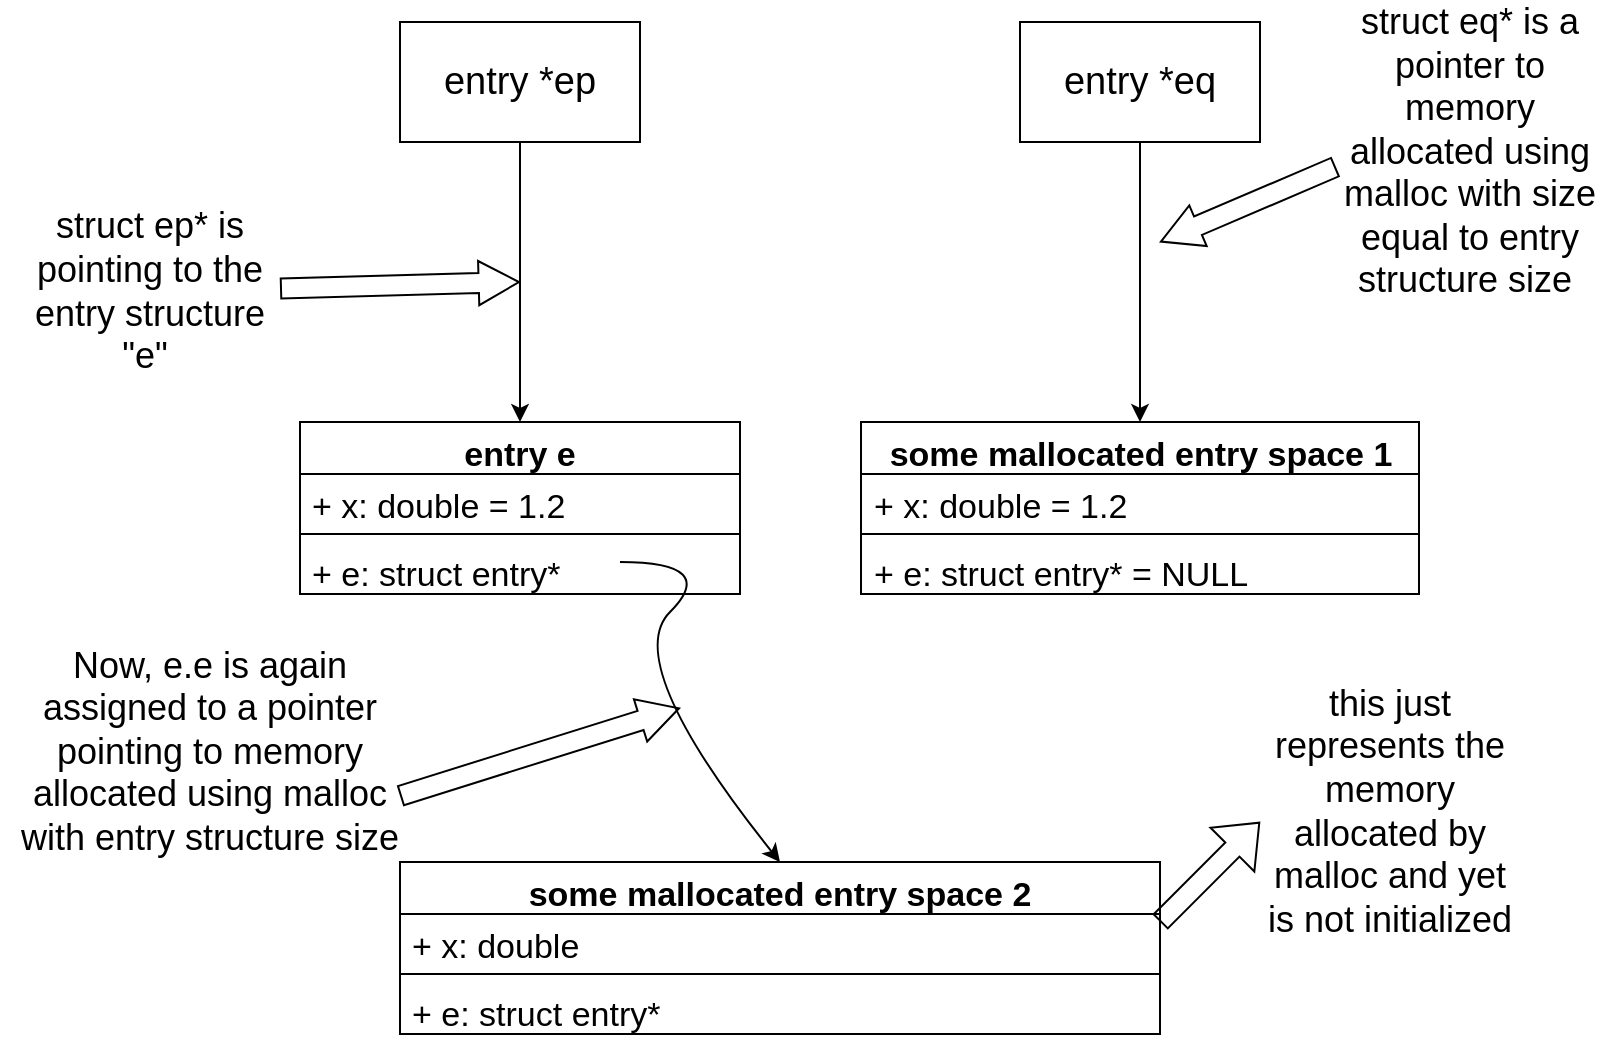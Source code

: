 <mxfile version="22.0.2" type="google">
  <diagram name="Page-1" id="WifKOvNkv_p-W62TRSkK">
    <mxGraphModel grid="1" page="1" gridSize="10" guides="1" tooltips="1" connect="1" arrows="1" fold="1" pageScale="1" pageWidth="850" pageHeight="1100" math="0" shadow="0">
      <root>
        <mxCell id="0" />
        <mxCell id="1" parent="0" />
        <mxCell id="bwssOUpmW-KYY_mmyqrW-41" value="some mallocated entry space 2&lt;br&gt;" style="swimlane;fontStyle=1;align=center;verticalAlign=top;childLayout=stackLayout;horizontal=1;startSize=26;horizontalStack=0;resizeParent=1;resizeParentMax=0;resizeLast=0;collapsible=1;marginBottom=0;whiteSpace=wrap;html=1;fontSize=17;" vertex="1" parent="1">
          <mxGeometry x="230" y="540" width="380" height="86" as="geometry" />
        </mxCell>
        <mxCell id="bwssOUpmW-KYY_mmyqrW-42" value="+ x: double&amp;nbsp;" style="text;strokeColor=none;fillColor=none;align=left;verticalAlign=top;spacingLeft=4;spacingRight=4;overflow=hidden;rotatable=0;points=[[0,0.5],[1,0.5]];portConstraint=eastwest;whiteSpace=wrap;html=1;fontSize=17;" vertex="1" parent="bwssOUpmW-KYY_mmyqrW-41">
          <mxGeometry y="26" width="380" height="26" as="geometry" />
        </mxCell>
        <mxCell id="bwssOUpmW-KYY_mmyqrW-43" value="" style="line;strokeWidth=1;fillColor=none;align=left;verticalAlign=middle;spacingTop=-1;spacingLeft=3;spacingRight=3;rotatable=0;labelPosition=right;points=[];portConstraint=eastwest;strokeColor=inherit;fontSize=17;" vertex="1" parent="bwssOUpmW-KYY_mmyqrW-41">
          <mxGeometry y="52" width="380" height="8" as="geometry" />
        </mxCell>
        <mxCell id="bwssOUpmW-KYY_mmyqrW-44" value="+ e: struct entry*&amp;nbsp;" style="text;strokeColor=none;fillColor=none;align=left;verticalAlign=top;spacingLeft=4;spacingRight=4;overflow=hidden;rotatable=0;points=[[0,0.5],[1,0.5]];portConstraint=eastwest;whiteSpace=wrap;html=1;fontSize=17;" vertex="1" parent="bwssOUpmW-KYY_mmyqrW-41">
          <mxGeometry y="60" width="380" height="26" as="geometry" />
        </mxCell>
        <mxCell id="bwssOUpmW-KYY_mmyqrW-46" value="struct ep* is pointing to the entry structure &quot;e&quot;&amp;nbsp;" style="text;html=1;strokeColor=none;fillColor=none;align=center;verticalAlign=middle;whiteSpace=wrap;rounded=0;fontSize=18;" vertex="1" parent="1">
          <mxGeometry x="40" y="200" width="130" height="110" as="geometry" />
        </mxCell>
        <mxCell id="bwssOUpmW-KYY_mmyqrW-47" value="" style="shape=flexArrow;endArrow=classic;html=1;rounded=0;endWidth=11.111;endSize=6.389;movable=1;resizable=1;rotatable=1;deletable=1;editable=1;locked=0;connectable=1;" edge="1" parent="1" source="bwssOUpmW-KYY_mmyqrW-46">
          <mxGeometry width="50" height="50" relative="1" as="geometry">
            <mxPoint x="160" y="260" as="sourcePoint" />
            <mxPoint x="290" y="250" as="targetPoint" />
          </mxGeometry>
        </mxCell>
        <mxCell id="bwssOUpmW-KYY_mmyqrW-49" value="struct eq* is a pointer to memory allocated using malloc with size equal to entry structure size&amp;nbsp;" style="text;html=1;strokeColor=none;fillColor=none;align=center;verticalAlign=middle;whiteSpace=wrap;rounded=0;fontSize=18;" vertex="1" parent="1">
          <mxGeometry x="700" y="130" width="130" height="110" as="geometry" />
        </mxCell>
        <mxCell id="bwssOUpmW-KYY_mmyqrW-50" value="" style="shape=flexArrow;endArrow=classic;html=1;rounded=0;endWidth=11.111;endSize=6.389;movable=1;resizable=1;rotatable=1;deletable=1;editable=1;locked=0;connectable=1;exitX=-0.016;exitY=0.567;exitDx=0;exitDy=0;exitPerimeter=0;" edge="1" parent="1" source="bwssOUpmW-KYY_mmyqrW-49">
          <mxGeometry width="50" height="50" relative="1" as="geometry">
            <mxPoint x="730" y="233" as="sourcePoint" />
            <mxPoint x="610" y="230" as="targetPoint" />
          </mxGeometry>
        </mxCell>
        <mxCell id="bwssOUpmW-KYY_mmyqrW-51" value="Now, e.e is again assigned to a pointer pointing to memory allocated using malloc with entry structure size" style="text;html=1;strokeColor=none;fillColor=none;align=center;verticalAlign=middle;whiteSpace=wrap;rounded=0;fontSize=18;" vertex="1" parent="1">
          <mxGeometry x="30" y="430" width="210" height="110" as="geometry" />
        </mxCell>
        <mxCell id="bwssOUpmW-KYY_mmyqrW-53" value="" style="shape=flexArrow;endArrow=classic;html=1;rounded=0;endWidth=11.111;endSize=6.389;movable=1;resizable=1;rotatable=1;deletable=1;editable=1;locked=0;connectable=1;exitX=-0.016;exitY=0.567;exitDx=0;exitDy=0;exitPerimeter=0;" edge="1" parent="1">
          <mxGeometry width="50" height="50" relative="1" as="geometry">
            <mxPoint x="230" y="507" as="sourcePoint" />
            <mxPoint x="370" y="463" as="targetPoint" />
          </mxGeometry>
        </mxCell>
        <mxCell id="bwssOUpmW-KYY_mmyqrW-55" value="" style="shape=flexArrow;endArrow=classic;html=1;rounded=0;" edge="1" parent="1">
          <mxGeometry width="50" height="50" relative="1" as="geometry">
            <mxPoint x="610" y="570" as="sourcePoint" />
            <mxPoint x="660" y="520" as="targetPoint" />
          </mxGeometry>
        </mxCell>
        <mxCell id="bwssOUpmW-KYY_mmyqrW-56" value="this just represents the memory allocated by malloc and yet is not initialized" style="text;html=1;strokeColor=none;fillColor=none;align=center;verticalAlign=middle;whiteSpace=wrap;rounded=0;fontSize=18;" vertex="1" parent="1">
          <mxGeometry x="660" y="480" width="130" height="70" as="geometry" />
        </mxCell>
        <mxCell id="eVp0PXZmmKTwSoSYNRbD-4" value="" style="group" connectable="0" vertex="1" parent="1">
          <mxGeometry x="180" y="120" width="220" height="286" as="geometry" />
        </mxCell>
        <mxCell id="bwssOUpmW-KYY_mmyqrW-19" value="entry e&lt;br&gt;" style="swimlane;fontStyle=1;align=center;verticalAlign=top;childLayout=stackLayout;horizontal=1;startSize=26;horizontalStack=0;resizeParent=1;resizeParentMax=0;resizeLast=0;collapsible=1;marginBottom=0;whiteSpace=wrap;html=1;fontSize=17;" vertex="1" parent="eVp0PXZmmKTwSoSYNRbD-4">
          <mxGeometry y="200" width="220" height="86" as="geometry" />
        </mxCell>
        <mxCell id="bwssOUpmW-KYY_mmyqrW-20" value="+ x: double = 1.2" style="text;strokeColor=none;fillColor=none;align=left;verticalAlign=top;spacingLeft=4;spacingRight=4;overflow=hidden;rotatable=0;points=[[0,0.5],[1,0.5]];portConstraint=eastwest;whiteSpace=wrap;html=1;fontSize=17;" vertex="1" parent="bwssOUpmW-KYY_mmyqrW-19">
          <mxGeometry y="26" width="220" height="26" as="geometry" />
        </mxCell>
        <mxCell id="bwssOUpmW-KYY_mmyqrW-21" value="" style="line;strokeWidth=1;fillColor=none;align=left;verticalAlign=middle;spacingTop=-1;spacingLeft=3;spacingRight=3;rotatable=0;labelPosition=right;points=[];portConstraint=eastwest;strokeColor=inherit;fontSize=17;" vertex="1" parent="bwssOUpmW-KYY_mmyqrW-19">
          <mxGeometry y="52" width="220" height="8" as="geometry" />
        </mxCell>
        <mxCell id="bwssOUpmW-KYY_mmyqrW-22" value="+ e: struct entry*&amp;nbsp;&lt;br&gt;" style="text;strokeColor=none;fillColor=none;align=left;verticalAlign=top;spacingLeft=4;spacingRight=4;overflow=hidden;rotatable=0;points=[[0,0.5],[1,0.5]];portConstraint=eastwest;whiteSpace=wrap;html=1;fontSize=17;" vertex="1" parent="bwssOUpmW-KYY_mmyqrW-19">
          <mxGeometry y="60" width="220" height="26" as="geometry" />
        </mxCell>
        <mxCell id="bwssOUpmW-KYY_mmyqrW-31" value="" style="curved=1;endArrow=classic;html=1;rounded=0;entryX=0.5;entryY=0;entryDx=0;entryDy=0;" edge="1" parent="bwssOUpmW-KYY_mmyqrW-19" target="bwssOUpmW-KYY_mmyqrW-41">
          <mxGeometry width="50" height="50" relative="1" as="geometry">
            <mxPoint x="160" y="70" as="sourcePoint" />
            <mxPoint x="210" y="120" as="targetPoint" />
            <Array as="points">
              <mxPoint x="210" y="70" />
              <mxPoint x="160" y="120" />
            </Array>
          </mxGeometry>
        </mxCell>
        <mxCell id="bwssOUpmW-KYY_mmyqrW-23" value="entry *ep" style="rounded=0;whiteSpace=wrap;html=1;fontSize=19;" vertex="1" parent="eVp0PXZmmKTwSoSYNRbD-4">
          <mxGeometry x="50" width="120" height="60" as="geometry" />
        </mxCell>
        <mxCell id="bwssOUpmW-KYY_mmyqrW-27" value="" style="endArrow=classic;html=1;rounded=0;exitX=0.5;exitY=1;exitDx=0;exitDy=0;entryX=0.5;entryY=0;entryDx=0;entryDy=0;" edge="1" parent="eVp0PXZmmKTwSoSYNRbD-4" source="bwssOUpmW-KYY_mmyqrW-23" target="bwssOUpmW-KYY_mmyqrW-19">
          <mxGeometry width="50" height="50" relative="1" as="geometry">
            <mxPoint x="220" y="210" as="sourcePoint" />
            <mxPoint x="270" y="160" as="targetPoint" />
          </mxGeometry>
        </mxCell>
        <mxCell id="eVp0PXZmmKTwSoSYNRbD-5" value="" style="group" connectable="0" vertex="1" parent="1">
          <mxGeometry x="460.5" y="120" width="279" height="286" as="geometry" />
        </mxCell>
        <mxCell id="bwssOUpmW-KYY_mmyqrW-24" value="entry *eq" style="rounded=0;whiteSpace=wrap;html=1;fontSize=19;" vertex="1" parent="eVp0PXZmmKTwSoSYNRbD-5">
          <mxGeometry x="79.5" width="120" height="60" as="geometry" />
        </mxCell>
        <mxCell id="bwssOUpmW-KYY_mmyqrW-34" value="some mallocated entry space 1" style="swimlane;fontStyle=1;align=center;verticalAlign=top;childLayout=stackLayout;horizontal=1;startSize=26;horizontalStack=0;resizeParent=1;resizeParentMax=0;resizeLast=0;collapsible=1;marginBottom=0;whiteSpace=wrap;html=1;fontSize=17;" vertex="1" parent="eVp0PXZmmKTwSoSYNRbD-5">
          <mxGeometry y="200" width="279" height="86" as="geometry">
            <mxRectangle x="500" y="320" width="180" height="30" as="alternateBounds" />
          </mxGeometry>
        </mxCell>
        <mxCell id="bwssOUpmW-KYY_mmyqrW-35" value="+ x: double = 1.2" style="text;strokeColor=none;fillColor=none;align=left;verticalAlign=top;spacingLeft=4;spacingRight=4;overflow=hidden;rotatable=0;points=[[0,0.5],[1,0.5]];portConstraint=eastwest;whiteSpace=wrap;html=1;fontSize=17;" vertex="1" parent="bwssOUpmW-KYY_mmyqrW-34">
          <mxGeometry y="26" width="279" height="26" as="geometry" />
        </mxCell>
        <mxCell id="bwssOUpmW-KYY_mmyqrW-36" value="" style="line;strokeWidth=1;fillColor=none;align=left;verticalAlign=middle;spacingTop=-1;spacingLeft=3;spacingRight=3;rotatable=0;labelPosition=right;points=[];portConstraint=eastwest;strokeColor=inherit;fontSize=17;" vertex="1" parent="bwssOUpmW-KYY_mmyqrW-34">
          <mxGeometry y="52" width="279" height="8" as="geometry" />
        </mxCell>
        <mxCell id="bwssOUpmW-KYY_mmyqrW-37" value="+ e: struct entry* = NULL&lt;br&gt;" style="text;strokeColor=none;fillColor=none;align=left;verticalAlign=top;spacingLeft=4;spacingRight=4;overflow=hidden;rotatable=0;points=[[0,0.5],[1,0.5]];portConstraint=eastwest;whiteSpace=wrap;html=1;fontSize=17;" vertex="1" parent="bwssOUpmW-KYY_mmyqrW-34">
          <mxGeometry y="60" width="279" height="26" as="geometry" />
        </mxCell>
        <mxCell id="bwssOUpmW-KYY_mmyqrW-40" value="" style="endArrow=classic;html=1;rounded=0;exitX=0.5;exitY=1;exitDx=0;exitDy=0;entryX=0.5;entryY=0;entryDx=0;entryDy=0;" edge="1" parent="eVp0PXZmmKTwSoSYNRbD-5" source="bwssOUpmW-KYY_mmyqrW-24" target="bwssOUpmW-KYY_mmyqrW-34">
          <mxGeometry width="50" height="50" relative="1" as="geometry">
            <mxPoint x="79.5" y="60" as="sourcePoint" />
            <mxPoint x="79.5" y="200" as="targetPoint" />
          </mxGeometry>
        </mxCell>
      </root>
    </mxGraphModel>
  </diagram>
</mxfile>
